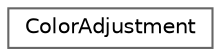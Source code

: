 digraph "Graphical Class Hierarchy"
{
 // LATEX_PDF_SIZE
  bgcolor="transparent";
  edge [fontname=Helvetica,fontsize=10,labelfontname=Helvetica,labelfontsize=10];
  node [fontname=Helvetica,fontsize=10,shape=box,height=0.2,width=0.4];
  rankdir="LR";
  Node0 [id="Node000000",label="ColorAdjustment",height=0.2,width=0.4,color="grey40", fillcolor="white", style="filled",URL="$d5/d4d/pixel__controller_8h.html#d4/d7d/struct_color_adjustment",tooltip=" "];
}
